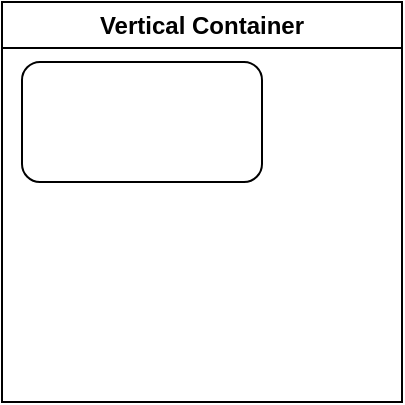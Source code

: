 <mxfile version="21.6.9" type="device">
  <diagram name="Page-1" id="Z5ALuNvl0iMRLHfgMla-">
    <mxGraphModel dx="1549" dy="1255" grid="1" gridSize="10" guides="1" tooltips="1" connect="1" arrows="1" fold="1" page="1" pageScale="1" pageWidth="850" pageHeight="1100" math="0" shadow="0">
      <root>
        <mxCell id="0" />
        <mxCell id="1" parent="0" />
        <mxCell id="rNTZTxFPcRL-1KUgIVTD-1" value="Vertical Container" style="swimlane;whiteSpace=wrap;html=1;" vertex="1" parent="1">
          <mxGeometry x="340" y="450" width="200" height="200" as="geometry">
            <mxRectangle x="340" y="450" width="140" height="30" as="alternateBounds" />
          </mxGeometry>
        </mxCell>
        <mxCell id="rNTZTxFPcRL-1KUgIVTD-3" value="" style="rounded=1;whiteSpace=wrap;html=1;" vertex="1" parent="rNTZTxFPcRL-1KUgIVTD-1">
          <mxGeometry x="10" y="30" width="120" height="60" as="geometry" />
        </mxCell>
      </root>
    </mxGraphModel>
  </diagram>
</mxfile>

